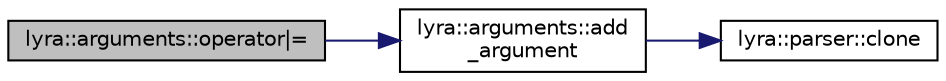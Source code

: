 digraph "lyra::arguments::operator|="
{
 // INTERACTIVE_SVG=YES
 // LATEX_PDF_SIZE
  edge [fontname="Helvetica",fontsize="10",labelfontname="Helvetica",labelfontsize="10"];
  node [fontname="Helvetica",fontsize="10",shape=record];
  rankdir="LR";
  Node1 [label="lyra::arguments::operator\|=",height=0.2,width=0.4,color="black", fillcolor="grey75", style="filled", fontcolor="black",tooltip=" "];
  Node1 -> Node2 [color="midnightblue",fontsize="10",style="solid",fontname="Helvetica"];
  Node2 [label="lyra::arguments::add\l_argument",height=0.2,width=0.4,color="black", fillcolor="white", style="filled",URL="$classlyra_1_1arguments.html#a2da55e33219324b5cd93bba0b44f13c9",tooltip=" "];
  Node2 -> Node3 [color="midnightblue",fontsize="10",style="solid",fontname="Helvetica"];
  Node3 [label="lyra::parser::clone",height=0.2,width=0.4,color="black", fillcolor="white", style="filled",URL="$classlyra_1_1parser.html#a973c203c76dd3160378494ae12c70724",tooltip=" "];
}

